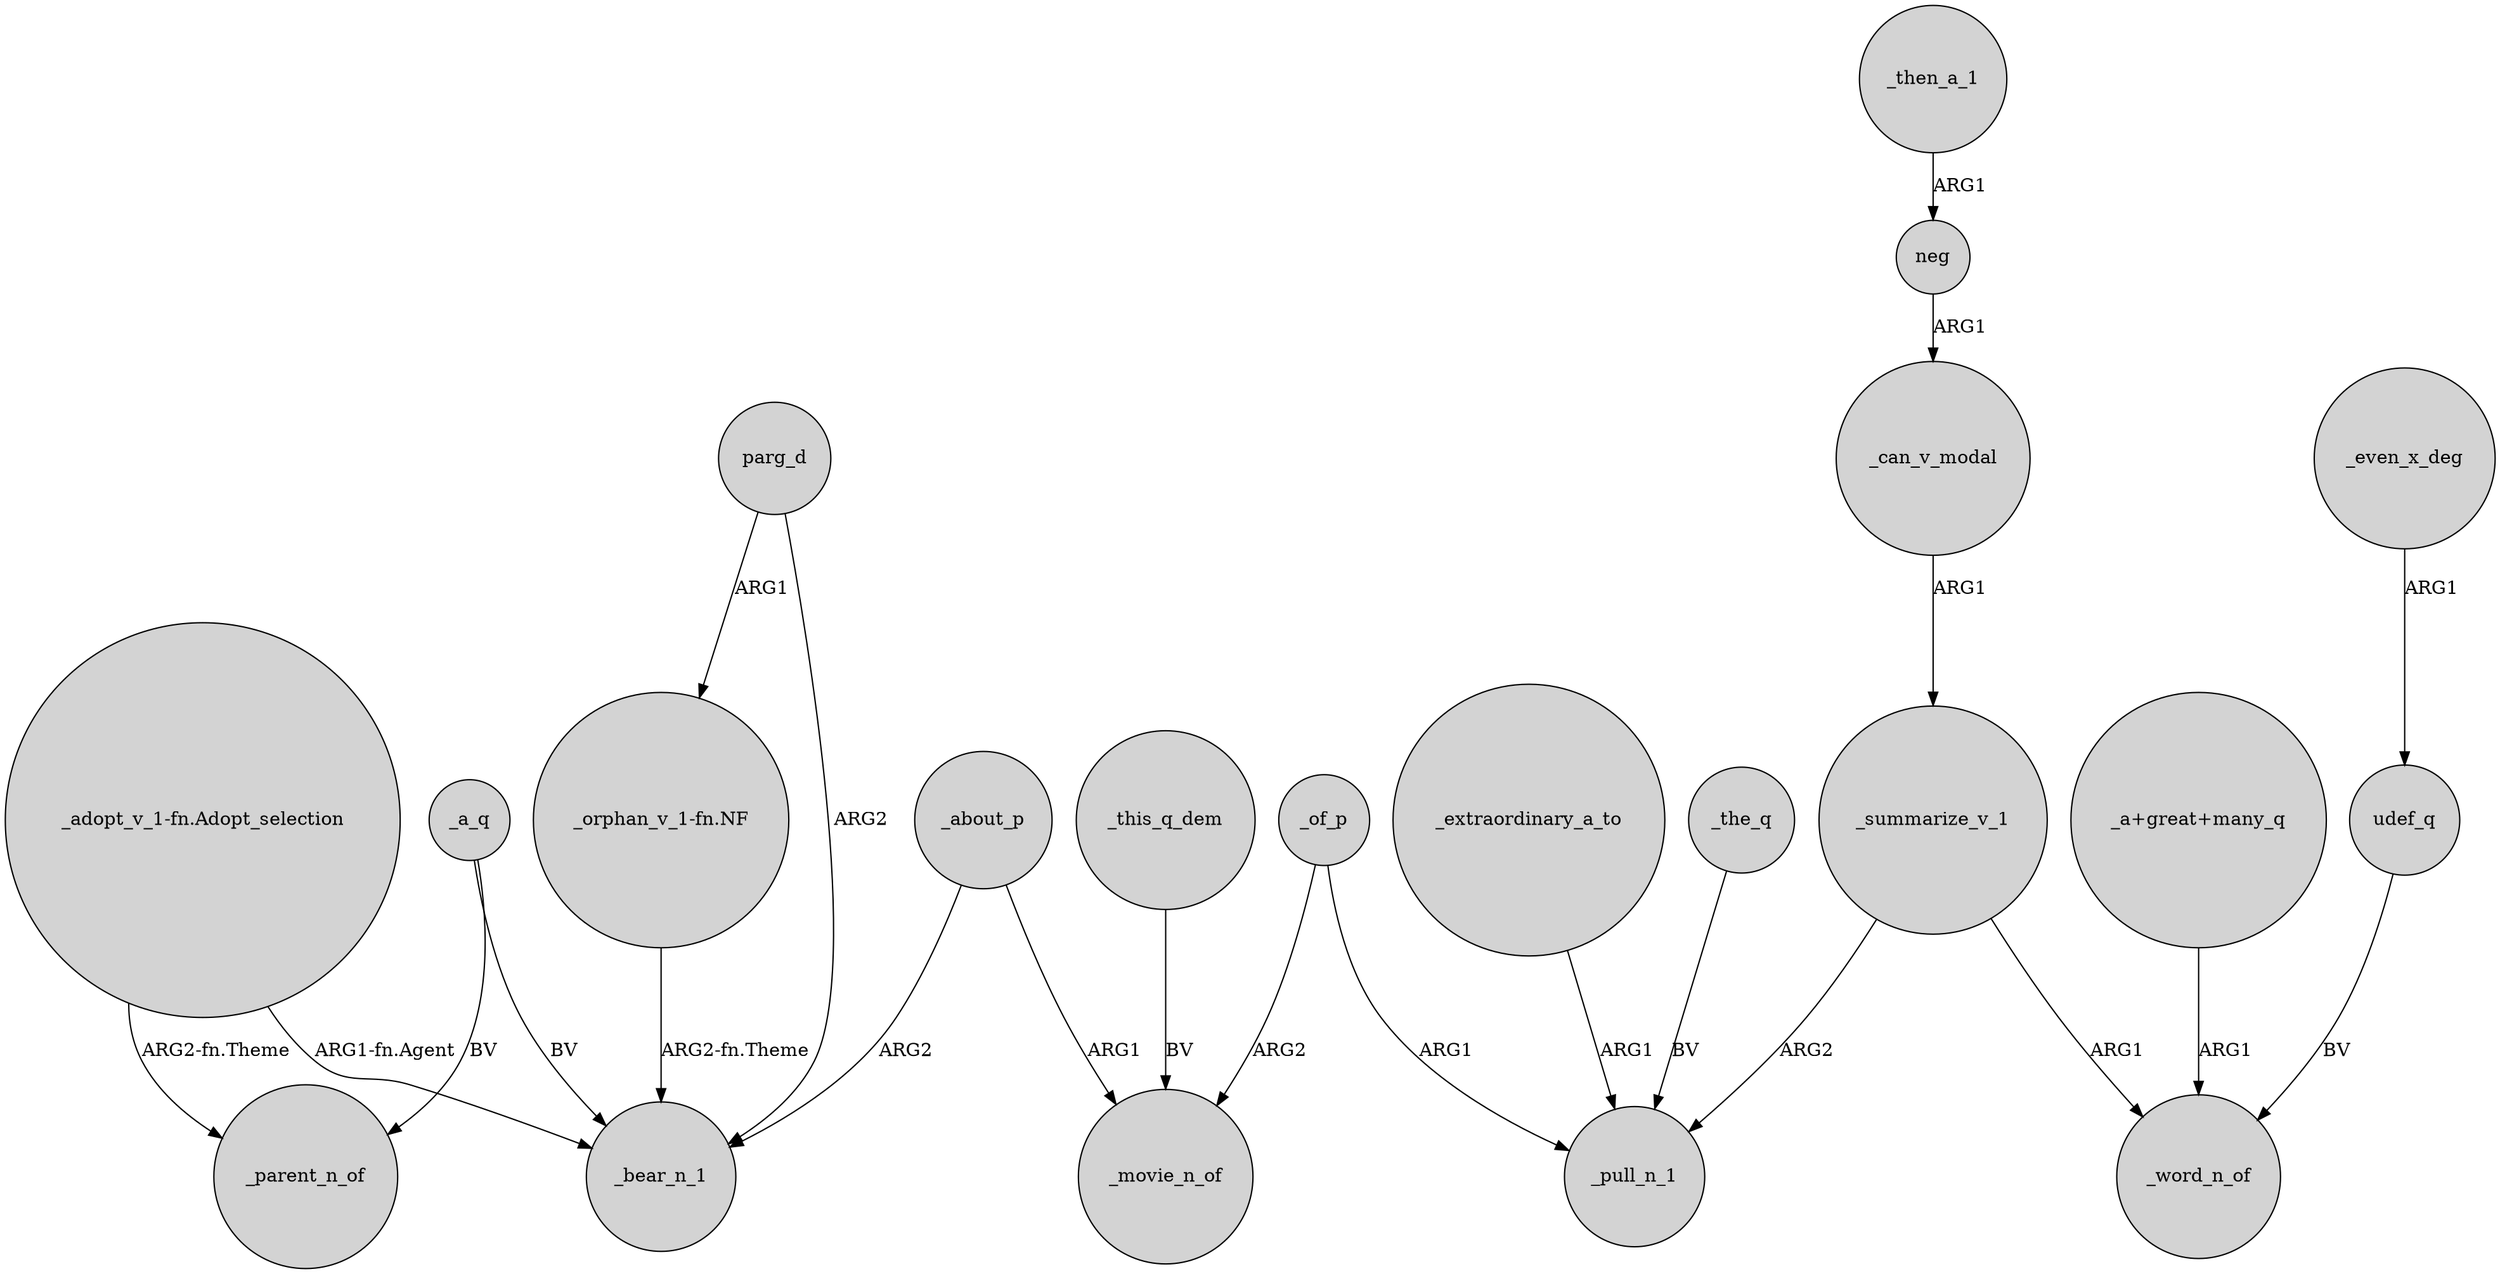 digraph {
	node [shape=circle style=filled]
	_a_q -> _bear_n_1 [label=BV]
	parg_d -> "_orphan_v_1-fn.NF" [label=ARG1]
	_this_q_dem -> _movie_n_of [label=BV]
	_a_q -> _parent_n_of [label=BV]
	_even_x_deg -> udef_q [label=ARG1]
	_of_p -> _pull_n_1 [label=ARG1]
	_can_v_modal -> _summarize_v_1 [label=ARG1]
	_extraordinary_a_to -> _pull_n_1 [label=ARG1]
	udef_q -> _word_n_of [label=BV]
	"_adopt_v_1-fn.Adopt_selection" -> _parent_n_of [label="ARG2-fn.Theme"]
	parg_d -> _bear_n_1 [label=ARG2]
	_summarize_v_1 -> _pull_n_1 [label=ARG2]
	"_a+great+many_q" -> _word_n_of [label=ARG1]
	_of_p -> _movie_n_of [label=ARG2]
	_then_a_1 -> neg [label=ARG1]
	"_adopt_v_1-fn.Adopt_selection" -> _bear_n_1 [label="ARG1-fn.Agent"]
	_summarize_v_1 -> _word_n_of [label=ARG1]
	_the_q -> _pull_n_1 [label=BV]
	_about_p -> _bear_n_1 [label=ARG2]
	_about_p -> _movie_n_of [label=ARG1]
	neg -> _can_v_modal [label=ARG1]
	"_orphan_v_1-fn.NF" -> _bear_n_1 [label="ARG2-fn.Theme"]
}
